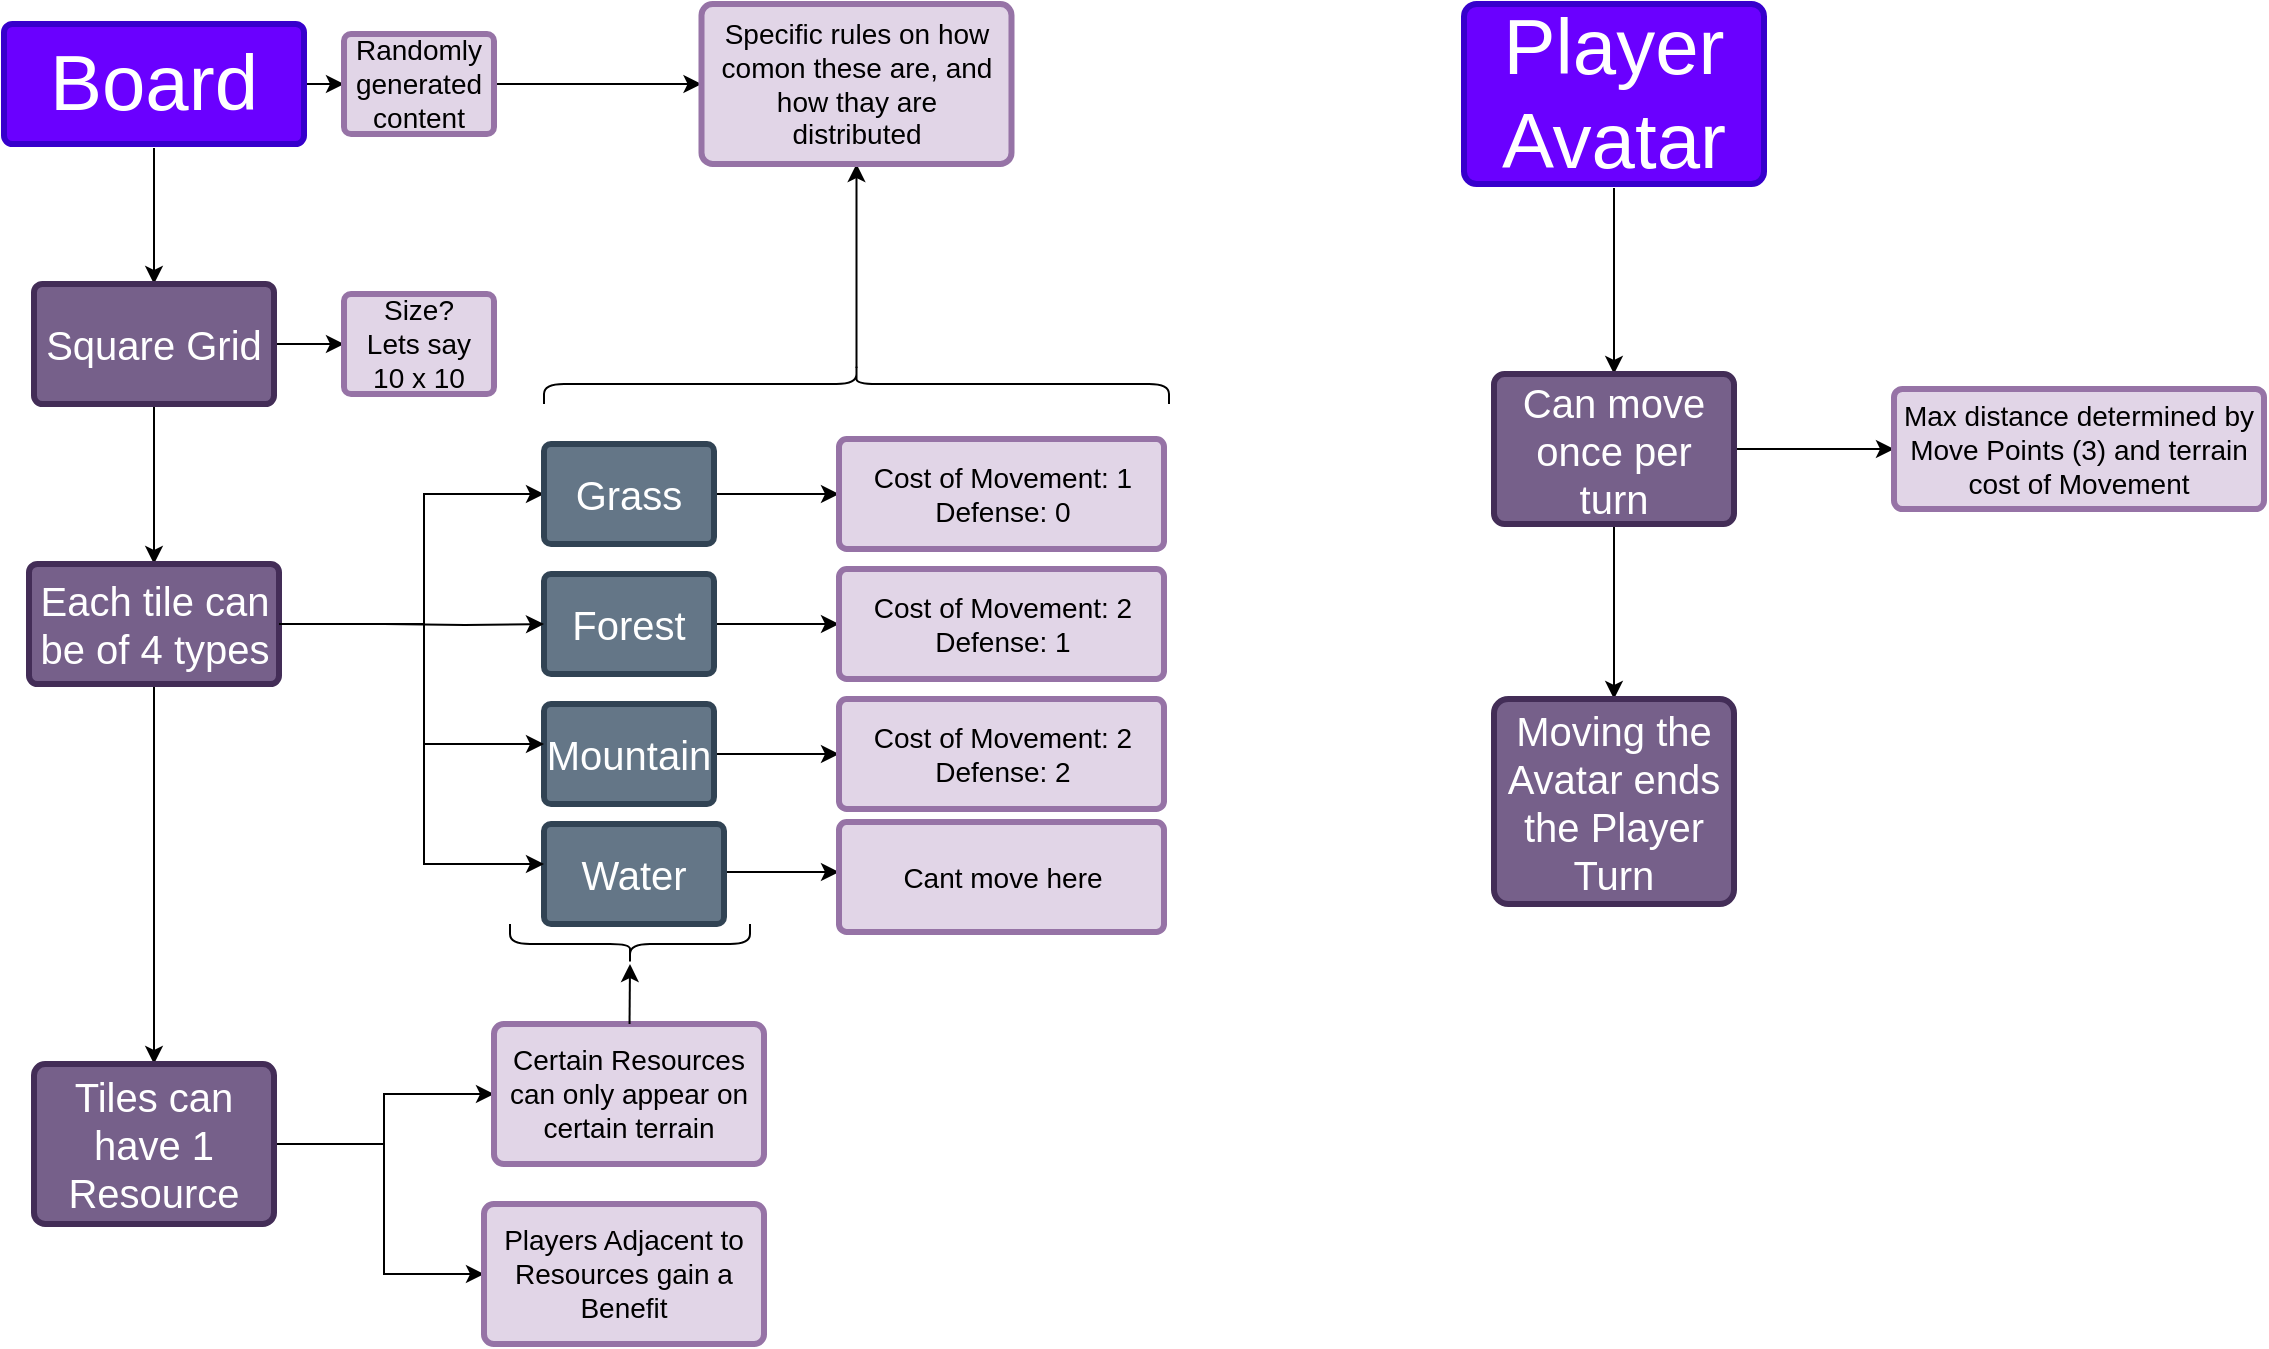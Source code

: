 <mxfile version="21.2.3" type="github">
  <diagram id="6a731a19-8d31-9384-78a2-239565b7b9f0" name="Page-1">
    <mxGraphModel dx="880" dy="470" grid="1" gridSize="10" guides="1" tooltips="1" connect="1" arrows="1" fold="1" page="1" pageScale="1" pageWidth="2336" pageHeight="1654" background="none" math="0" shadow="0">
      <root>
        <mxCell id="0" />
        <mxCell id="1" parent="0" />
        <mxCell id="56OpiAGq0yWvSMqa_17q-1784" value="" style="edgeStyle=orthogonalEdgeStyle;rounded=0;orthogonalLoop=1;jettySize=auto;html=1;" parent="1" source="1769" target="56OpiAGq0yWvSMqa_17q-1783" edge="1">
          <mxGeometry relative="1" as="geometry" />
        </mxCell>
        <mxCell id="56OpiAGq0yWvSMqa_17q-1806" style="edgeStyle=orthogonalEdgeStyle;rounded=0;orthogonalLoop=1;jettySize=auto;html=1;" parent="1" source="1769" target="56OpiAGq0yWvSMqa_17q-1805" edge="1">
          <mxGeometry relative="1" as="geometry" />
        </mxCell>
        <mxCell id="1769" value="&lt;font style=&quot;font-size: 39px;&quot;&gt;Board&lt;/font&gt;" style="rounded=1;whiteSpace=wrap;html=1;shadow=0;labelBackgroundColor=none;strokeColor=#3700CC;strokeWidth=3;fillColor=#6a00ff;fontFamily=Helvetica;fontSize=14;align=center;spacing=5;arcSize=7;perimeterSpacing=2;fontColor=#ffffff;" parent="1" vertex="1">
          <mxGeometry x="120" y="40" width="150" height="60" as="geometry" />
        </mxCell>
        <mxCell id="56OpiAGq0yWvSMqa_17q-1799" value="" style="edgeStyle=orthogonalEdgeStyle;rounded=0;orthogonalLoop=1;jettySize=auto;html=1;" parent="1" source="56OpiAGq0yWvSMqa_17q-1783" target="56OpiAGq0yWvSMqa_17q-1798" edge="1">
          <mxGeometry relative="1" as="geometry" />
        </mxCell>
        <mxCell id="56OpiAGq0yWvSMqa_17q-1801" value="" style="edgeStyle=orthogonalEdgeStyle;rounded=0;orthogonalLoop=1;jettySize=auto;html=1;" parent="1" source="56OpiAGq0yWvSMqa_17q-1783" target="56OpiAGq0yWvSMqa_17q-1800" edge="1">
          <mxGeometry relative="1" as="geometry" />
        </mxCell>
        <mxCell id="56OpiAGq0yWvSMqa_17q-1783" value="&lt;font style=&quot;font-size: 20px;&quot;&gt;Square Grid&lt;/font&gt;" style="whiteSpace=wrap;html=1;fontSize=14;fillColor=#76608a;strokeColor=#432D57;fontColor=#ffffff;rounded=1;shadow=0;labelBackgroundColor=none;strokeWidth=3;spacing=5;arcSize=7;" parent="1" vertex="1">
          <mxGeometry x="135" y="170" width="120" height="60" as="geometry" />
        </mxCell>
        <mxCell id="56OpiAGq0yWvSMqa_17q-1798" value="&lt;div&gt;Size?&lt;/div&gt;&lt;div&gt;Lets say 10 x 10&lt;br&gt;&lt;/div&gt;" style="whiteSpace=wrap;html=1;fontSize=14;fillColor=#e1d5e7;strokeColor=#9673a6;rounded=1;shadow=0;labelBackgroundColor=none;strokeWidth=3;spacing=5;arcSize=7;" parent="1" vertex="1">
          <mxGeometry x="290" y="175" width="75" height="50" as="geometry" />
        </mxCell>
        <mxCell id="56OpiAGq0yWvSMqa_17q-1803" value="" style="edgeStyle=orthogonalEdgeStyle;rounded=0;orthogonalLoop=1;jettySize=auto;html=1;" parent="1" source="56OpiAGq0yWvSMqa_17q-1800" target="56OpiAGq0yWvSMqa_17q-1802" edge="1">
          <mxGeometry relative="1" as="geometry">
            <Array as="points">
              <mxPoint x="330" y="340" />
              <mxPoint x="330" y="275" />
            </Array>
          </mxGeometry>
        </mxCell>
        <mxCell id="56OpiAGq0yWvSMqa_17q-1830" value="" style="edgeStyle=orthogonalEdgeStyle;rounded=0;orthogonalLoop=1;jettySize=auto;html=1;" parent="1" source="56OpiAGq0yWvSMqa_17q-1800" target="56OpiAGq0yWvSMqa_17q-1829" edge="1">
          <mxGeometry relative="1" as="geometry" />
        </mxCell>
        <mxCell id="56OpiAGq0yWvSMqa_17q-1800" value="&lt;font style=&quot;font-size: 20px;&quot;&gt;Each tile can be of 4 types&lt;/font&gt;" style="whiteSpace=wrap;html=1;fontSize=14;fillColor=#76608a;strokeColor=#432D57;fontColor=#ffffff;rounded=1;shadow=0;labelBackgroundColor=none;strokeWidth=3;spacing=5;arcSize=7;" parent="1" vertex="1">
          <mxGeometry x="132.5" y="310" width="125" height="60" as="geometry" />
        </mxCell>
        <mxCell id="56OpiAGq0yWvSMqa_17q-1814" value="" style="edgeStyle=orthogonalEdgeStyle;rounded=0;orthogonalLoop=1;jettySize=auto;html=1;" parent="1" source="56OpiAGq0yWvSMqa_17q-1802" target="56OpiAGq0yWvSMqa_17q-1813" edge="1">
          <mxGeometry relative="1" as="geometry" />
        </mxCell>
        <mxCell id="56OpiAGq0yWvSMqa_17q-1802" value="&lt;font style=&quot;font-size: 20px;&quot;&gt;Grass&lt;/font&gt;" style="whiteSpace=wrap;html=1;fontSize=20;fillColor=#647687;strokeColor=#314354;fontColor=#ffffff;rounded=1;shadow=0;labelBackgroundColor=none;strokeWidth=3;spacing=5;arcSize=7;" parent="1" vertex="1">
          <mxGeometry x="390" y="250" width="85" height="50" as="geometry" />
        </mxCell>
        <mxCell id="56OpiAGq0yWvSMqa_17q-1820" style="edgeStyle=orthogonalEdgeStyle;rounded=0;orthogonalLoop=1;jettySize=auto;html=1;" parent="1" source="56OpiAGq0yWvSMqa_17q-1804" target="56OpiAGq0yWvSMqa_17q-1816" edge="1">
          <mxGeometry relative="1" as="geometry" />
        </mxCell>
        <mxCell id="56OpiAGq0yWvSMqa_17q-1804" value="Mountain" style="whiteSpace=wrap;html=1;fontSize=20;fillColor=#647687;strokeColor=#314354;fontColor=#ffffff;rounded=1;shadow=0;labelBackgroundColor=none;strokeWidth=3;spacing=5;arcSize=7;" parent="1" vertex="1">
          <mxGeometry x="390" y="380" width="85" height="50" as="geometry" />
        </mxCell>
        <mxCell id="56OpiAGq0yWvSMqa_17q-1828" value="" style="edgeStyle=orthogonalEdgeStyle;rounded=0;orthogonalLoop=1;jettySize=auto;html=1;" parent="1" source="56OpiAGq0yWvSMqa_17q-1805" target="56OpiAGq0yWvSMqa_17q-1827" edge="1">
          <mxGeometry relative="1" as="geometry" />
        </mxCell>
        <mxCell id="56OpiAGq0yWvSMqa_17q-1805" value="Randomly generated content" style="whiteSpace=wrap;html=1;fontSize=14;fillColor=#e1d5e7;strokeColor=#9673a6;rounded=1;shadow=0;labelBackgroundColor=none;strokeWidth=3;spacing=5;arcSize=7;" parent="1" vertex="1">
          <mxGeometry x="290" y="45" width="75" height="50" as="geometry" />
        </mxCell>
        <mxCell id="56OpiAGq0yWvSMqa_17q-1819" style="edgeStyle=orthogonalEdgeStyle;rounded=0;orthogonalLoop=1;jettySize=auto;html=1;" parent="1" source="56OpiAGq0yWvSMqa_17q-1807" target="56OpiAGq0yWvSMqa_17q-1815" edge="1">
          <mxGeometry relative="1" as="geometry" />
        </mxCell>
        <mxCell id="56OpiAGq0yWvSMqa_17q-1807" value="Forest" style="whiteSpace=wrap;html=1;fontSize=20;fillColor=#647687;strokeColor=#314354;fontColor=#ffffff;rounded=1;shadow=0;labelBackgroundColor=none;strokeWidth=3;spacing=5;arcSize=7;" parent="1" vertex="1">
          <mxGeometry x="390" y="315" width="85" height="50" as="geometry" />
        </mxCell>
        <mxCell id="56OpiAGq0yWvSMqa_17q-1822" style="edgeStyle=orthogonalEdgeStyle;rounded=0;orthogonalLoop=1;jettySize=auto;html=1;" parent="1" target="56OpiAGq0yWvSMqa_17q-1817" edge="1">
          <mxGeometry relative="1" as="geometry">
            <mxPoint x="480" y="464" as="sourcePoint" />
            <mxPoint x="537.5" y="465.5" as="targetPoint" />
            <Array as="points">
              <mxPoint x="520" y="464" />
              <mxPoint x="520" y="464" />
            </Array>
          </mxGeometry>
        </mxCell>
        <mxCell id="56OpiAGq0yWvSMqa_17q-1808" value="Water" style="whiteSpace=wrap;html=1;fontSize=20;fillColor=#647687;strokeColor=#314354;fontColor=#ffffff;rounded=1;shadow=0;labelBackgroundColor=none;strokeWidth=3;spacing=5;arcSize=7;" parent="1" vertex="1">
          <mxGeometry x="390" y="440" width="90" height="50" as="geometry" />
        </mxCell>
        <mxCell id="56OpiAGq0yWvSMqa_17q-1809" value="" style="edgeStyle=orthogonalEdgeStyle;rounded=0;orthogonalLoop=1;jettySize=auto;html=1;" parent="1" target="56OpiAGq0yWvSMqa_17q-1807" edge="1">
          <mxGeometry relative="1" as="geometry">
            <mxPoint x="310" y="340" as="sourcePoint" />
            <mxPoint x="380" y="300" as="targetPoint" />
          </mxGeometry>
        </mxCell>
        <mxCell id="56OpiAGq0yWvSMqa_17q-1810" value="" style="edgeStyle=orthogonalEdgeStyle;rounded=0;orthogonalLoop=1;jettySize=auto;html=1;exitX=1;exitY=0.5;exitDx=0;exitDy=0;" parent="1" source="56OpiAGq0yWvSMqa_17q-1800" target="56OpiAGq0yWvSMqa_17q-1804" edge="1">
          <mxGeometry relative="1" as="geometry">
            <mxPoint x="275" y="360" as="sourcePoint" />
            <mxPoint x="385" y="305" as="targetPoint" />
            <Array as="points">
              <mxPoint x="330" y="340" />
              <mxPoint x="330" y="400" />
            </Array>
          </mxGeometry>
        </mxCell>
        <mxCell id="56OpiAGq0yWvSMqa_17q-1812" value="" style="edgeStyle=orthogonalEdgeStyle;rounded=0;orthogonalLoop=1;jettySize=auto;html=1;exitX=1;exitY=0.5;exitDx=0;exitDy=0;" parent="1" source="56OpiAGq0yWvSMqa_17q-1800" target="56OpiAGq0yWvSMqa_17q-1808" edge="1">
          <mxGeometry relative="1" as="geometry">
            <mxPoint x="265" y="350" as="sourcePoint" />
            <mxPoint x="400" y="410" as="targetPoint" />
            <Array as="points">
              <mxPoint x="330" y="340" />
              <mxPoint x="330" y="460" />
            </Array>
          </mxGeometry>
        </mxCell>
        <mxCell id="56OpiAGq0yWvSMqa_17q-1813" value="&lt;div&gt;Cost of Movement: 1&lt;/div&gt;&lt;div&gt;Defense: 0&lt;br&gt;&lt;/div&gt;" style="whiteSpace=wrap;html=1;fontSize=14;fillColor=#e1d5e7;strokeColor=#9673a6;fontColor=default;rounded=1;shadow=0;labelBackgroundColor=none;strokeWidth=3;spacing=5;arcSize=7;" parent="1" vertex="1">
          <mxGeometry x="537.5" y="247.5" width="162.5" height="55" as="geometry" />
        </mxCell>
        <mxCell id="56OpiAGq0yWvSMqa_17q-1815" value="&lt;div&gt;Cost of Movement: 2&lt;br&gt;&lt;/div&gt;&lt;div&gt;Defense: 1&lt;br&gt;&lt;/div&gt;" style="whiteSpace=wrap;html=1;fontSize=14;fillColor=#e1d5e7;strokeColor=#9673a6;fontColor=default;rounded=1;shadow=0;labelBackgroundColor=none;strokeWidth=3;spacing=5;arcSize=7;" parent="1" vertex="1">
          <mxGeometry x="537.5" y="312.5" width="162.5" height="55" as="geometry" />
        </mxCell>
        <mxCell id="56OpiAGq0yWvSMqa_17q-1816" value="&lt;div&gt;Cost of Movement: 2&lt;br&gt;&lt;/div&gt;&lt;div&gt;Defense: 2&lt;br&gt;&lt;/div&gt;" style="whiteSpace=wrap;html=1;fontSize=14;fillColor=#e1d5e7;strokeColor=#9673a6;fontColor=default;rounded=1;shadow=0;labelBackgroundColor=none;strokeWidth=3;spacing=5;arcSize=7;" parent="1" vertex="1">
          <mxGeometry x="537.5" y="377.5" width="162.5" height="55" as="geometry" />
        </mxCell>
        <mxCell id="56OpiAGq0yWvSMqa_17q-1817" value="Cant move here" style="whiteSpace=wrap;html=1;fontSize=14;fillColor=#e1d5e7;strokeColor=#9673a6;fontColor=default;rounded=1;shadow=0;labelBackgroundColor=none;strokeWidth=3;spacing=5;arcSize=7;" parent="1" vertex="1">
          <mxGeometry x="537.5" y="439" width="162.5" height="55" as="geometry" />
        </mxCell>
        <mxCell id="56OpiAGq0yWvSMqa_17q-1824" value="" style="shape=curlyBracket;whiteSpace=wrap;html=1;rounded=1;flipH=1;labelPosition=right;verticalLabelPosition=middle;align=left;verticalAlign=middle;rotation=-90;" parent="1" vertex="1">
          <mxGeometry x="536.25" y="63.75" width="20" height="312.5" as="geometry" />
        </mxCell>
        <mxCell id="56OpiAGq0yWvSMqa_17q-1825" value="" style="endArrow=classic;html=1;rounded=0;exitX=0.1;exitY=0.5;exitDx=0;exitDy=0;exitPerimeter=0;" parent="1" source="56OpiAGq0yWvSMqa_17q-1824" target="56OpiAGq0yWvSMqa_17q-1827" edge="1">
          <mxGeometry width="50" height="50" relative="1" as="geometry">
            <mxPoint x="550" y="210" as="sourcePoint" />
            <mxPoint x="546" y="130" as="targetPoint" />
          </mxGeometry>
        </mxCell>
        <mxCell id="56OpiAGq0yWvSMqa_17q-1827" value="Specific rules on how comon these are, and how thay are distributed" style="whiteSpace=wrap;html=1;fontSize=14;fillColor=#e1d5e7;strokeColor=#9673a6;rounded=1;shadow=0;labelBackgroundColor=none;strokeWidth=3;spacing=5;arcSize=7;" parent="1" vertex="1">
          <mxGeometry x="468.75" y="30" width="155" height="80" as="geometry" />
        </mxCell>
        <mxCell id="56OpiAGq0yWvSMqa_17q-1832" value="" style="edgeStyle=orthogonalEdgeStyle;rounded=0;orthogonalLoop=1;jettySize=auto;html=1;" parent="1" source="56OpiAGq0yWvSMqa_17q-1829" target="56OpiAGq0yWvSMqa_17q-1831" edge="1">
          <mxGeometry relative="1" as="geometry" />
        </mxCell>
        <mxCell id="56OpiAGq0yWvSMqa_17q-1834" value="" style="edgeStyle=orthogonalEdgeStyle;rounded=0;orthogonalLoop=1;jettySize=auto;html=1;" parent="1" source="56OpiAGq0yWvSMqa_17q-1829" target="56OpiAGq0yWvSMqa_17q-1833" edge="1">
          <mxGeometry relative="1" as="geometry">
            <Array as="points">
              <mxPoint x="310" y="600" />
              <mxPoint x="310" y="665" />
            </Array>
          </mxGeometry>
        </mxCell>
        <mxCell id="56OpiAGq0yWvSMqa_17q-1829" value="Tiles can have 1 Resource" style="whiteSpace=wrap;html=1;fontSize=20;fillColor=#76608a;strokeColor=#432D57;fontColor=#ffffff;rounded=1;shadow=0;labelBackgroundColor=none;strokeWidth=3;spacing=5;arcSize=7;" parent="1" vertex="1">
          <mxGeometry x="135" y="560" width="120" height="80" as="geometry" />
        </mxCell>
        <mxCell id="56OpiAGq0yWvSMqa_17q-1831" value="Certain Resources can only appear on certain terrain" style="whiteSpace=wrap;html=1;fontSize=14;fillColor=#e1d5e7;strokeColor=#9673a6;fontColor=default;rounded=1;shadow=0;labelBackgroundColor=none;strokeWidth=3;spacing=5;arcSize=7;" parent="1" vertex="1">
          <mxGeometry x="365" y="540" width="135" height="70" as="geometry" />
        </mxCell>
        <mxCell id="56OpiAGq0yWvSMqa_17q-1833" value="Players Adjacent to Resources gain a Benefit" style="whiteSpace=wrap;html=1;fontSize=14;fillColor=#e1d5e7;strokeColor=#9673a6;fontColor=default;rounded=1;shadow=0;labelBackgroundColor=none;strokeWidth=3;spacing=5;arcSize=7;" parent="1" vertex="1">
          <mxGeometry x="360" y="630" width="140" height="70" as="geometry" />
        </mxCell>
        <mxCell id="56OpiAGq0yWvSMqa_17q-1835" value="" style="shape=curlyBracket;whiteSpace=wrap;html=1;rounded=1;flipH=1;labelPosition=right;verticalLabelPosition=middle;align=left;verticalAlign=middle;rotation=90;" parent="1" vertex="1">
          <mxGeometry x="423" y="440" width="20" height="120" as="geometry" />
        </mxCell>
        <mxCell id="56OpiAGq0yWvSMqa_17q-1836" value="" style="endArrow=classic;html=1;rounded=0;" parent="1" source="56OpiAGq0yWvSMqa_17q-1831" edge="1">
          <mxGeometry width="50" height="50" relative="1" as="geometry">
            <mxPoint x="440" y="550" as="sourcePoint" />
            <mxPoint x="433" y="510" as="targetPoint" />
          </mxGeometry>
        </mxCell>
        <mxCell id="zRMEfGAFtVgcLlLTr7C3-1771" value="" style="edgeStyle=orthogonalEdgeStyle;rounded=0;orthogonalLoop=1;jettySize=auto;html=1;" parent="1" source="zRMEfGAFtVgcLlLTr7C3-1769" target="zRMEfGAFtVgcLlLTr7C3-1770" edge="1">
          <mxGeometry relative="1" as="geometry" />
        </mxCell>
        <mxCell id="zRMEfGAFtVgcLlLTr7C3-1769" value="Player Avatar" style="rounded=1;whiteSpace=wrap;html=1;shadow=0;labelBackgroundColor=none;strokeColor=#3700CC;strokeWidth=3;fillColor=#6a00ff;fontFamily=Helvetica;fontSize=39;align=center;spacing=5;arcSize=7;perimeterSpacing=2;fontColor=#ffffff;" parent="1" vertex="1">
          <mxGeometry x="850" y="30" width="150" height="90" as="geometry" />
        </mxCell>
        <mxCell id="zRMEfGAFtVgcLlLTr7C3-1773" value="" style="edgeStyle=orthogonalEdgeStyle;rounded=0;orthogonalLoop=1;jettySize=auto;html=1;" parent="1" source="zRMEfGAFtVgcLlLTr7C3-1770" target="zRMEfGAFtVgcLlLTr7C3-1772" edge="1">
          <mxGeometry relative="1" as="geometry" />
        </mxCell>
        <mxCell id="dpFyPkBLVcSQui3WPcO0-1770" value="" style="edgeStyle=orthogonalEdgeStyle;rounded=0;orthogonalLoop=1;jettySize=auto;html=1;" edge="1" parent="1" source="zRMEfGAFtVgcLlLTr7C3-1770" target="dpFyPkBLVcSQui3WPcO0-1769">
          <mxGeometry relative="1" as="geometry" />
        </mxCell>
        <mxCell id="zRMEfGAFtVgcLlLTr7C3-1770" value="Can move once per turn" style="whiteSpace=wrap;html=1;fontSize=20;fillColor=#76608a;strokeColor=#432D57;fontColor=#ffffff;rounded=1;shadow=0;labelBackgroundColor=none;strokeWidth=3;spacing=5;arcSize=7;" parent="1" vertex="1">
          <mxGeometry x="865" y="215" width="120" height="75" as="geometry" />
        </mxCell>
        <mxCell id="zRMEfGAFtVgcLlLTr7C3-1772" value="Max distance determined by Move Points (3) and terrain cost of Movement" style="whiteSpace=wrap;html=1;fontSize=14;fillColor=#e1d5e7;strokeColor=#9673a6;fontColor=default;rounded=1;shadow=0;labelBackgroundColor=none;strokeWidth=3;spacing=5;arcSize=7;" parent="1" vertex="1">
          <mxGeometry x="1065" y="222.5" width="185" height="60" as="geometry" />
        </mxCell>
        <mxCell id="dpFyPkBLVcSQui3WPcO0-1769" value="Moving the Avatar ends the Player Turn" style="whiteSpace=wrap;html=1;fontSize=20;fillColor=#76608a;strokeColor=#432D57;fontColor=#ffffff;rounded=1;shadow=0;labelBackgroundColor=none;strokeWidth=3;spacing=5;arcSize=7;" vertex="1" parent="1">
          <mxGeometry x="865" y="377.5" width="120" height="102.5" as="geometry" />
        </mxCell>
      </root>
    </mxGraphModel>
  </diagram>
</mxfile>
